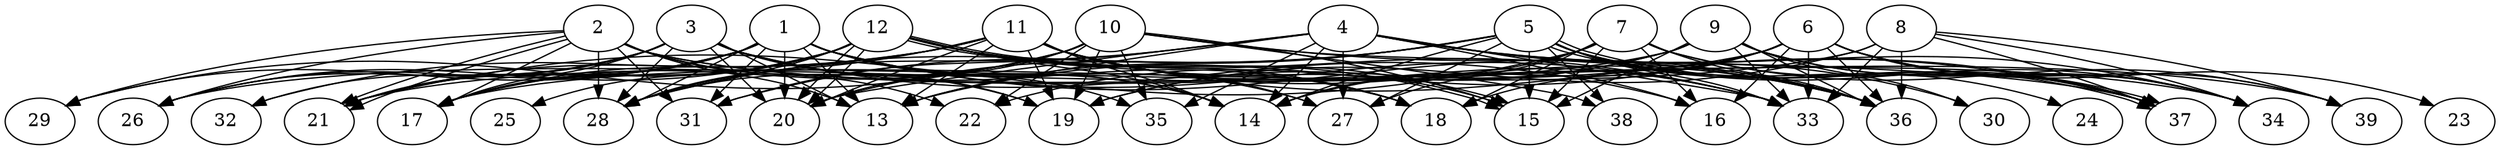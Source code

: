 // DAG (tier=3-complex, mode=compute, n=39, ccr=0.466, fat=0.875, density=0.699, regular=0.398, jump=0.264, mindata=1048576, maxdata=16777216)
// DAG automatically generated by daggen at Sun Aug 24 16:33:34 2025
// /home/ermia/Project/Environments/daggen/bin/daggen --dot --ccr 0.466 --fat 0.875 --regular 0.398 --density 0.699 --jump 0.264 --mindata 1048576 --maxdata 16777216 -n 39 
digraph G {
  1 [size="2616060631647344656384", alpha="0.03", expect_size="1308030315823672328192"]
  1 -> 13 [size ="1518874382041088"]
  1 -> 14 [size ="1518874382041088"]
  1 -> 17 [size ="1518874382041088"]
  1 -> 20 [size ="1518874382041088"]
  1 -> 21 [size ="1518874382041088"]
  1 -> 26 [size ="1518874382041088"]
  1 -> 27 [size ="1518874382041088"]
  1 -> 28 [size ="1518874382041088"]
  1 -> 29 [size ="1518874382041088"]
  1 -> 31 [size ="1518874382041088"]
  1 -> 33 [size ="1518874382041088"]
  1 -> 35 [size ="1518874382041088"]
  1 -> 36 [size ="1518874382041088"]
  2 [size="4109436088350778", alpha="0.15", expect_size="2054718044175389"]
  2 -> 13 [size ="389030923468800"]
  2 -> 17 [size ="389030923468800"]
  2 -> 19 [size ="389030923468800"]
  2 -> 21 [size ="389030923468800"]
  2 -> 21 [size ="389030923468800"]
  2 -> 22 [size ="389030923468800"]
  2 -> 26 [size ="389030923468800"]
  2 -> 28 [size ="389030923468800"]
  2 -> 29 [size ="389030923468800"]
  2 -> 31 [size ="389030923468800"]
  2 -> 34 [size ="389030923468800"]
  2 -> 39 [size ="389030923468800"]
  3 [size="1865229563392462848", alpha="0.15", expect_size="932614781696231424"]
  3 -> 13 [size ="856060835397632"]
  3 -> 14 [size ="856060835397632"]
  3 -> 16 [size ="856060835397632"]
  3 -> 17 [size ="856060835397632"]
  3 -> 18 [size ="856060835397632"]
  3 -> 19 [size ="856060835397632"]
  3 -> 20 [size ="856060835397632"]
  3 -> 21 [size ="856060835397632"]
  3 -> 26 [size ="856060835397632"]
  3 -> 28 [size ="856060835397632"]
  3 -> 32 [size ="856060835397632"]
  4 [size="1588534299456657664", alpha="0.13", expect_size="794267149728328832"]
  4 -> 13 [size ="1128576485163008"]
  4 -> 14 [size ="1128576485163008"]
  4 -> 16 [size ="1128576485163008"]
  4 -> 20 [size ="1128576485163008"]
  4 -> 27 [size ="1128576485163008"]
  4 -> 28 [size ="1128576485163008"]
  4 -> 30 [size ="1128576485163008"]
  4 -> 31 [size ="1128576485163008"]
  4 -> 33 [size ="1128576485163008"]
  4 -> 34 [size ="1128576485163008"]
  4 -> 35 [size ="1128576485163008"]
  4 -> 36 [size ="1128576485163008"]
  4 -> 37 [size ="1128576485163008"]
  5 [size="67547889472806032", alpha="0.07", expect_size="33773944736403016"]
  5 -> 13 [size ="1286921485549568"]
  5 -> 14 [size ="1286921485549568"]
  5 -> 15 [size ="1286921485549568"]
  5 -> 20 [size ="1286921485549568"]
  5 -> 24 [size ="1286921485549568"]
  5 -> 27 [size ="1286921485549568"]
  5 -> 28 [size ="1286921485549568"]
  5 -> 31 [size ="1286921485549568"]
  5 -> 33 [size ="1286921485549568"]
  5 -> 34 [size ="1286921485549568"]
  5 -> 36 [size ="1286921485549568"]
  5 -> 37 [size ="1286921485549568"]
  5 -> 37 [size ="1286921485549568"]
  5 -> 38 [size ="1286921485549568"]
  6 [size="25537480098399672", alpha="0.01", expect_size="12768740049199836"]
  6 -> 13 [size ="1606104438013952"]
  6 -> 14 [size ="1606104438013952"]
  6 -> 16 [size ="1606104438013952"]
  6 -> 18 [size ="1606104438013952"]
  6 -> 21 [size ="1606104438013952"]
  6 -> 23 [size ="1606104438013952"]
  6 -> 33 [size ="1606104438013952"]
  6 -> 34 [size ="1606104438013952"]
  6 -> 36 [size ="1606104438013952"]
  6 -> 37 [size ="1606104438013952"]
  6 -> 39 [size ="1606104438013952"]
  7 [size="104650115721977659392", alpha="0.19", expect_size="52325057860988829696"]
  7 -> 14 [size ="177657329221632"]
  7 -> 15 [size ="177657329221632"]
  7 -> 16 [size ="177657329221632"]
  7 -> 18 [size ="177657329221632"]
  7 -> 21 [size ="177657329221632"]
  7 -> 27 [size ="177657329221632"]
  7 -> 36 [size ="177657329221632"]
  7 -> 37 [size ="177657329221632"]
  7 -> 39 [size ="177657329221632"]
  8 [size="3765275685020452352", alpha="0.11", expect_size="1882637842510226176"]
  8 -> 17 [size ="1272623044493312"]
  8 -> 19 [size ="1272623044493312"]
  8 -> 33 [size ="1272623044493312"]
  8 -> 34 [size ="1272623044493312"]
  8 -> 36 [size ="1272623044493312"]
  8 -> 37 [size ="1272623044493312"]
  8 -> 39 [size ="1272623044493312"]
  9 [size="13311505188100828", alpha="0.19", expect_size="6655752594050414"]
  9 -> 15 [size ="873264234627072"]
  9 -> 19 [size ="873264234627072"]
  9 -> 22 [size ="873264234627072"]
  9 -> 26 [size ="873264234627072"]
  9 -> 30 [size ="873264234627072"]
  9 -> 33 [size ="873264234627072"]
  9 -> 34 [size ="873264234627072"]
  9 -> 36 [size ="873264234627072"]
  9 -> 37 [size ="873264234627072"]
  10 [size="218173083300801248", alpha="0.15", expect_size="109086541650400624"]
  10 -> 15 [size ="115648445284352"]
  10 -> 17 [size ="115648445284352"]
  10 -> 19 [size ="115648445284352"]
  10 -> 20 [size ="115648445284352"]
  10 -> 22 [size ="115648445284352"]
  10 -> 28 [size ="115648445284352"]
  10 -> 29 [size ="115648445284352"]
  10 -> 35 [size ="115648445284352"]
  10 -> 36 [size ="115648445284352"]
  10 -> 37 [size ="115648445284352"]
  10 -> 38 [size ="115648445284352"]
  11 [size="835245836677885568", alpha="0.00", expect_size="417622918338942784"]
  11 -> 13 [size ="295482215628800"]
  11 -> 14 [size ="295482215628800"]
  11 -> 15 [size ="295482215628800"]
  11 -> 17 [size ="295482215628800"]
  11 -> 18 [size ="295482215628800"]
  11 -> 19 [size ="295482215628800"]
  11 -> 20 [size ="295482215628800"]
  11 -> 21 [size ="295482215628800"]
  11 -> 28 [size ="295482215628800"]
  11 -> 32 [size ="295482215628800"]
  11 -> 33 [size ="295482215628800"]
  11 -> 36 [size ="295482215628800"]
  11 -> 37 [size ="295482215628800"]
  12 [size="210573453741511520", alpha="0.02", expect_size="105286726870755760"]
  12 -> 14 [size ="375553626472448"]
  12 -> 15 [size ="375553626472448"]
  12 -> 15 [size ="375553626472448"]
  12 -> 17 [size ="375553626472448"]
  12 -> 18 [size ="375553626472448"]
  12 -> 20 [size ="375553626472448"]
  12 -> 20 [size ="375553626472448"]
  12 -> 21 [size ="375553626472448"]
  12 -> 25 [size ="375553626472448"]
  12 -> 26 [size ="375553626472448"]
  12 -> 27 [size ="375553626472448"]
  12 -> 28 [size ="375553626472448"]
  12 -> 33 [size ="375553626472448"]
  13 [size="3768199359707461120", alpha="0.14", expect_size="1884099679853730560"]
  14 [size="2192173895063914752", alpha="0.01", expect_size="1096086947531957376"]
  15 [size="4508787045487196160", alpha="0.14", expect_size="2254393522743598080"]
  16 [size="2088696827253236480", alpha="0.04", expect_size="1044348413626618240"]
  17 [size="3113568654982119424000", alpha="0.01", expect_size="1556784327491059712000"]
  18 [size="50181933020715248", alpha="0.18", expect_size="25090966510357624"]
  19 [size="47522273253193992", alpha="0.05", expect_size="23761136626596996"]
  20 [size="810053135737475328", alpha="0.05", expect_size="405026567868737664"]
  21 [size="125629854961163567104", alpha="0.01", expect_size="62814927480581783552"]
  22 [size="338372914677744960", alpha="0.04", expect_size="169186457338872480"]
  23 [size="305619793087821774848", alpha="0.19", expect_size="152809896543910887424"]
  24 [size="1320179323847995136", alpha="0.14", expect_size="660089661923997568"]
  25 [size="2051906558252506", alpha="0.14", expect_size="1025953279126253"]
  26 [size="164699241871518466048", alpha="0.03", expect_size="82349620935759233024"]
  27 [size="65241544317865424", alpha="0.05", expect_size="32620772158932712"]
  28 [size="156757109979877376", alpha="0.07", expect_size="78378554989938688"]
  29 [size="34199826434691080", alpha="0.17", expect_size="17099913217345540"]
  30 [size="122724350930922242048", alpha="0.12", expect_size="61362175465461121024"]
  31 [size="2769019709019588608", alpha="0.10", expect_size="1384509854509794304"]
  32 [size="107757727274935024", alpha="0.04", expect_size="53878863637467512"]
  33 [size="33051931675455389696", alpha="0.08", expect_size="16525965837727694848"]
  34 [size="20696720362065336", alpha="0.06", expect_size="10348360181032668"]
  35 [size="410650040640178", alpha="0.04", expect_size="205325020320089"]
  36 [size="2753720511639981129728", alpha="0.09", expect_size="1376860255819990564864"]
  37 [size="1439699963502544289792", alpha="0.18", expect_size="719849981751272144896"]
  38 [size="868696333025141587968", alpha="0.04", expect_size="434348166512570793984"]
  39 [size="2167477872433500", alpha="0.06", expect_size="1083738936216750"]
}